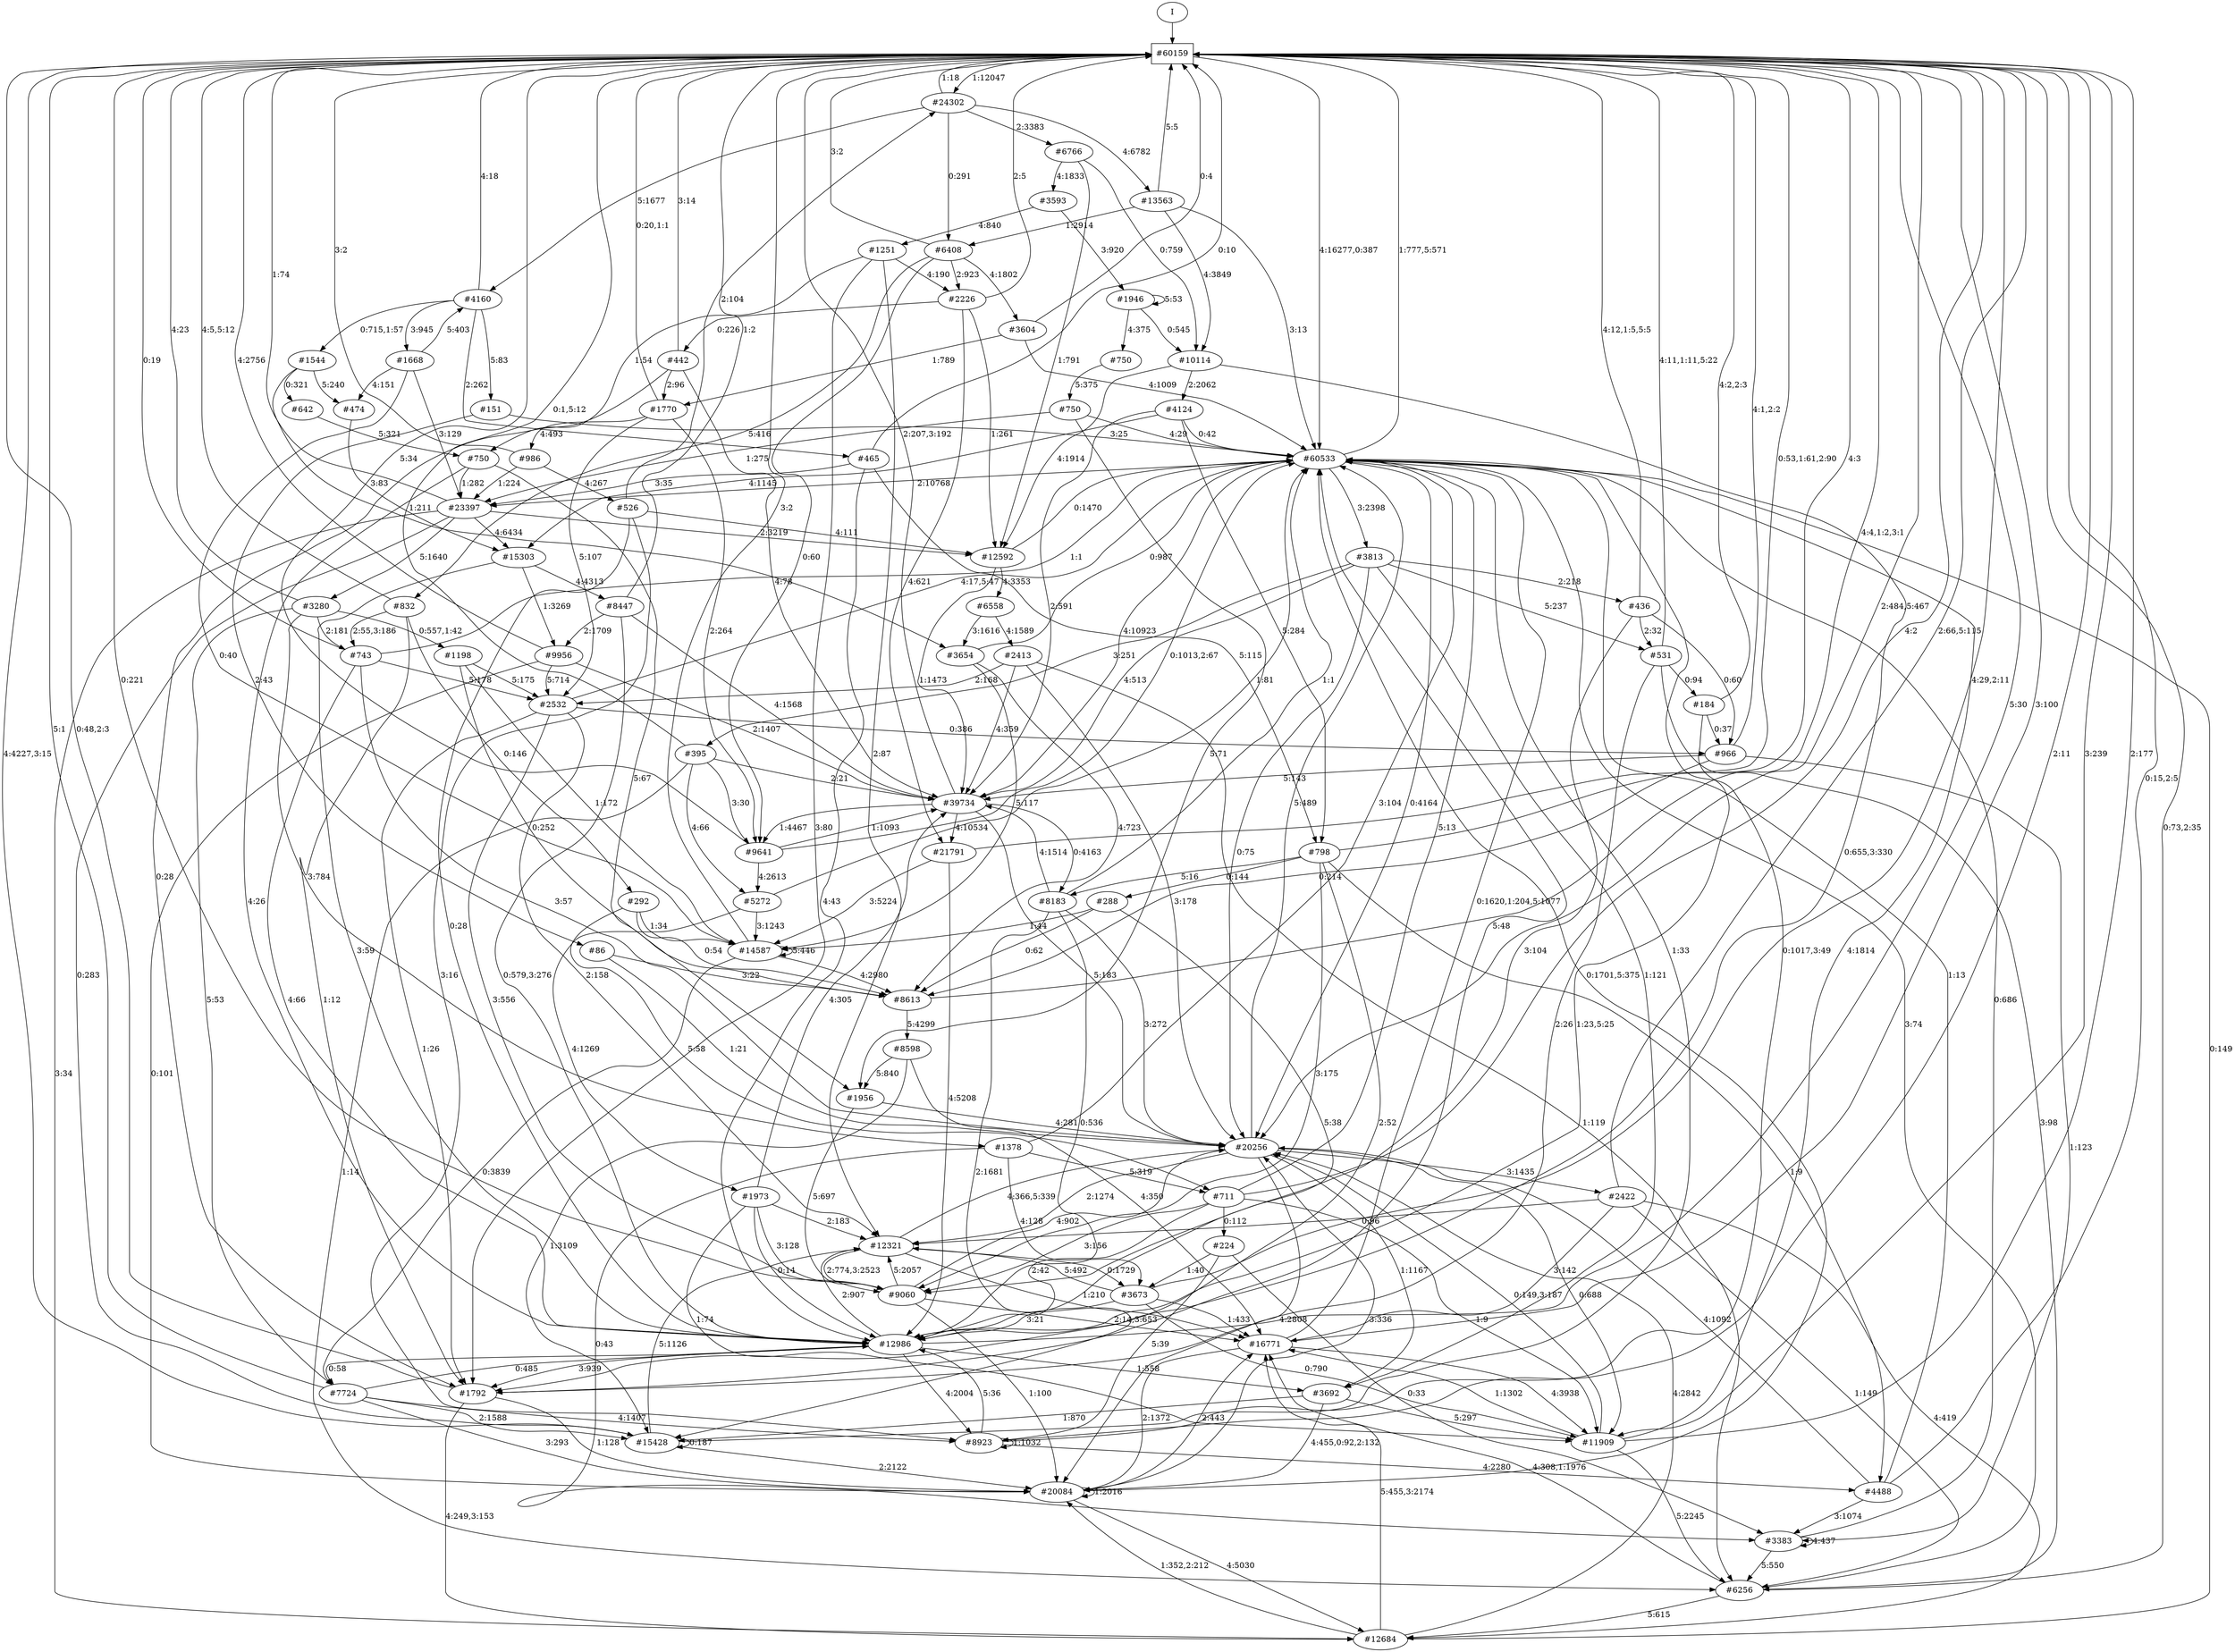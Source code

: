 // produced with flexfringe from git commitd1cf04ada0831d0605a3651971ef9a02091d8823
// dfasat/flexfringe -h=alergia -d=alergia_data -o=experiments/flexfringe_pautomac_study/flexfringe_data/exp6_n10_x0_w1_a1_b0_f1_I0_J0_K0_t1_l0_p0_01dfa -n=10 -x=0 -w=1 -a=1 -b=0 -f=1 -I=0 -J=0 -K=0 -t=1 -l=0 -p=0.01 /Users/nicholasrenninger/Google Drive/Grad School/specification learning/code/DPFA_DTS_product_experiment/dfasatInvestigations/experiments/flexfringe_pautomac_study/flexfringe_data/flexfringe_pautomac_study_train 
digraph DFA {
	0 [label="root" shape=box];
		I -> 0;
	0 [ label="#60159"  ];
		0 -> 1 [label="4:16277,0:387"  ];
		0 -> 2 [label="2:484,5:467"  ];
		0 -> 3 [label="1:12047"  ];
		0 -> 2969 [label="3:239"  ];
	1 [ label="#60533"  ];
		1 -> 0 [label="1:777,5:571"  ];
		1 -> 2 [label="0:4164"  ];
		1 -> 10 [label="4:10923"  ];
		1 -> 20 [label="2:10768"  ];
		1 -> 465 [label="3:2398"  ];
	10 [ label="#39734"  ];
		10 -> 0 [label="2:207,3:192"  ];
		10 -> 2 [label="5:183"  ];
		10 -> 11 [label="4:10534"  ];
		10 -> 13 [label="0:4163"  ];
		10 -> 252 [label="1:4467"  ];
	11 [ label="#21791"  ];
		11 -> 0 [label="0:53,1:61,2:90"  ];
		11 -> 12 [label="4:5208"  ];
		11 -> 50 [label="3:5224"  ];
	12 [ label="#12986"  ];
		12 -> 0 [label="5:30"  ];
		12 -> 51 [label="0:58"  ];
		12 -> 703 [label="2:907"  ];
		12 -> 2865 [label="1:558"  ];
		12 -> 1890 [label="4:2004"  ];
		12 -> 2311 [label="3:939"  ];
	1890 [ label="#8923"  ];
		1890 -> 0 [label="2:11"  ];
		1890 -> 1 [label="0:1017,3:49"  ];
		1890 -> 12 [label="5:36"  ];
		1890 -> 1890 [label="1:1032"  ];
		1890 -> 2264 [label="4:2280"  ];
	2264 [ label="#4488"  ];
		2264 -> 0 [label="0:15,2:5"  ];
		2264 -> 1 [label="1:13"  ];
		2264 -> 2 [label="4:1092"  ];
		2264 -> 2265 [label="3:1074"  ];
	2265 [ label="#3383"  ];
		2265 -> 1 [label="0:686"  ];
		2265 -> 2970 [label="5:550"  ];
		2265 -> 2265 [label="4:437"  ];
	2311 [ label="#1792"  ];
		2311 -> 0 [label="0:48,2:3"  ];
		2311 -> 1 [label="5:48"  ];
		2311 -> 145 [label="1:128"  ];
		2311 -> 146 [label="4:249,3:153"  ];
	50 [ label="#14587"  ];
		50 -> 0 [label="3:2"  ];
		50 -> 50 [label="5:446"  ];
		50 -> 51 [label="0:3839"  ];
		50 -> 109 [label="4:2980"  ];
	109 [ label="#8613"  ];
		109 -> 0 [label="4:4,1:2,3:1"  ];
		109 -> 110 [label="5:4299"  ];
	110 [ label="#8598"  ];
		110 -> 2968 [label="4:350"  ];
		110 -> 3829 [label="1:3109"  ];
		110 -> 3926 [label="5:840"  ];
	3926 [ label="#1956"  ];
		3926 -> 2 [label="4:281"  ];
		3926 -> 704 [label="5:697"  ];
	51 [ label="#7724"  ];
		51 -> 0 [label="5:1"  ];
		51 -> 12 [label="0:485"  ];
		51 -> 145 [label="3:293"  ];
		51 -> 1890 [label="4:1407"  ];
		51 -> 3829 [label="2:1588"  ];
	13 [ label="#8183"  ];
		13 -> 1 [label="1:1"  ];
		13 -> 2 [label="3:272"  ];
		13 -> 10 [label="4:1514"  ];
		13 -> 12 [label="0:536"  ];
		13 -> 3829 [label="2:1681"  ];
	252 [ label="#9641"  ];
		252 -> 0 [label="5:34"  ];
		252 -> 1 [label="0:1013,2:67"  ];
		252 -> 10 [label="1:1093"  ];
		252 -> 253 [label="4:2613"  ];
	253 [ label="#5272"  ];
		253 -> 1 [label="1:81"  ];
		253 -> 50 [label="3:1243"  ];
		253 -> 1657 [label="4:1269"  ];
	1657 [ label="#1973"  ];
		1657 -> 10 [label="4:305"  ];
		1657 -> 12 [label="0:14"  ];
		1657 -> 703 [label="2:183"  ];
		1657 -> 704 [label="3:128"  ];
		1657 -> 2969 [label="1:74"  ];
	2 [ label="#20256"  ];
		2 -> 1 [label="5:489"  ];
		2 -> 145 [label="4:2808"  ];
		2 -> 703 [label="2:1274"  ];
		2 -> 2865 [label="1:1167"  ];
		2 -> 2969 [label="0:688"  ];
		2 -> 1900 [label="3:1435"  ];
	145 [ label="#20084"  ];
		145 -> 1 [label="0:1701,5:375"  ];
		145 -> 2 [label="3:336"  ];
		145 -> 145 [label="1:2016"  ];
		145 -> 146 [label="4:5030"  ];
		145 -> 2968 [label="2:443"  ];
	146 [ label="#12684"  ];
		146 -> 1 [label="0:149"  ];
		146 -> 2 [label="4:2842"  ];
		146 -> 145 [label="1:352,2:212"  ];
		146 -> 2968 [label="5:455,3:2174"  ];
	2968 [ label="#16771"  ];
		2968 -> 0 [label="3:100"  ];
		2968 -> 1 [label="0:1620,1:204,5:1077"  ];
		2968 -> 145 [label="2:1372"  ];
		2968 -> 2969 [label="4:3938"  ];
	2969 [ label="#11909"  ];
		2969 -> 0 [label="2:177"  ];
		2969 -> 1 [label="4:1814"  ];
		2969 -> 2 [label="0:149,3:187"  ];
		2969 -> 2968 [label="1:1302"  ];
		2969 -> 2970 [label="5:2245"  ];
	2970 [ label="#6256"  ];
		2970 -> 0 [label="0:73,2:35"  ];
		2970 -> 1 [label="3:74"  ];
		2970 -> 146 [label="5:615"  ];
		2970 -> 2968 [label="4:308,1:1976"  ];
	2865 [ label="#3692"  ];
		2865 -> 145 [label="4:455,0:92,2:132"  ];
		2865 -> 2969 [label="5:297"  ];
		2865 -> 3829 [label="1:870"  ];
	3829 [ label="#15428"  ];
		3829 -> 0 [label="4:4227,3:15"  ];
		3829 -> 1 [label="1:33"  ];
		3829 -> 145 [label="2:2122"  ];
		3829 -> 703 [label="5:1126"  ];
		3829 -> 3829 [label="0:187"  ];
	703 [ label="#12321"  ];
		703 -> 2 [label="4:366,5:339"  ];
		703 -> 704 [label="2:774,3:2523"  ];
		703 -> 2968 [label="1:210"  ];
		703 -> 1838 [label="0:1729"  ];
	1838 [ label="#3673"  ];
		1838 -> 0 [label="4:29,2:11"  ];
		1838 -> 12 [label="3:21"  ];
		1838 -> 703 [label="5:492"  ];
		1838 -> 2968 [label="1:433"  ];
		1838 -> 2969 [label="0:790"  ];
	704 [ label="#9060"  ];
		704 -> 0 [label="0:221"  ];
		704 -> 2 [label="4:902"  ];
		704 -> 145 [label="1:100"  ];
		704 -> 703 [label="5:2057"  ];
		704 -> 2968 [label="2:14,3:653"  ];
	1900 [ label="#2422"  ];
		1900 -> 0 [label="2:66,5:115"  ];
		1900 -> 146 [label="4:419"  ];
		1900 -> 703 [label="0:96"  ];
		1900 -> 2968 [label="3:142"  ];
		1900 -> 2970 [label="1:149"  ];
	20 [ label="#23397"  ];
		20 -> 0 [label="1:74"  ];
		20 -> 124 [label="4:6434"  ];
		20 -> 146 [label="3:34"  ];
		20 -> 225 [label="2:3219"  ];
		20 -> 244 [label="5:1640"  ];
		20 -> 3829 [label="0:283"  ];
	124 [ label="#15303"  ];
		124 -> 12 [label="3:59"  ];
		124 -> 125 [label="1:3269"  ];
		124 -> 434 [label="4:4313"  ];
	434 [ label="#8447"  ];
		434 -> 0 [label="1:2"  ];
		434 -> 10 [label="4:1568"  ];
		434 -> 12 [label="0:579,3:276"  ];
		434 -> 125 [label="2:1709"  ];
	125 [ label="#9956"  ];
		125 -> 0 [label="4:2756"  ];
		125 -> 10 [label="2:1407"  ];
		125 -> 145 [label="0:101"  ];
		125 -> 997 [label="5:714"  ];
	997 [ label="#2532"  ];
		997 -> 1 [label="4:17,5:47"  ];
		997 -> 703 [label="2:158"  ];
		997 -> 704 [label="3:556"  ];
		997 -> 998 [label="0:386"  ];
		997 -> 2311 [label="1:26"  ];
	998 [ label="#966"  ];
		998 -> 0 [label="4:1,2:2"  ];
		998 -> 10 [label="5:143"  ];
		998 -> 109 [label="0:214"  ];
		998 -> 2265 [label="1:123"  ];
	225 [ label="#12592"  ];
		225 -> 1 [label="0:1470"  ];
		225 -> 10 [label="1:1473"  ];
		225 -> 269 [label="4:3353"  ];
	269 [ label="#6558"  ];
		269 -> 270 [label="3:1616"  ];
		269 -> 932 [label="4:1589"  ];
	932 [ label="#2413"  ];
		932 -> 2 [label="3:178"  ];
		932 -> 10 [label="4:359"  ];
		932 -> 2970 [label="1:119"  ];
		932 -> 997 [label="2:168"  ];
	270 [ label="#3654"  ];
		270 -> 1 [label="0:987"  ];
		270 -> 50 [label="5:117"  ];
		270 -> 109 [label="4:723"  ];
	244 [ label="#3280"  ];
		244 -> 0 [label="4:23"  ];
		244 -> 51 [label="5:53"  ];
		244 -> 245 [label="0:557,1:42"  ];
		244 -> 1415 [label="3:784"  ];
		244 -> 4409 [label="2:181"  ];
	245 [ label="#1198"  ];
		245 -> 50 [label="1:172"  ];
		245 -> 109 [label="0:252"  ];
		245 -> 997 [label="5:175"  ];
	4409 [ label="#743"  ];
		4409 -> 0 [label="0:19"  ];
		4409 -> 1 [label="1:1"  ];
		4409 -> 2 [label="3:57"  ];
		4409 -> 12 [label="4:66"  ];
		4409 -> 997 [label="5:178"  ];
	1415 [ label="#1378"  ];
		1415 -> 1 [label="3:104"  ];
		1415 -> 2848 [label="5:319"  ];
		1415 -> 1838 [label="4:128"  ];
		1415 -> 2265 [label="0:43"  ];
	2848 [ label="#711"  ];
		2848 -> 0 [label="4:2"  ];
		2848 -> 1 [label="5:13"  ];
		2848 -> 12 [label="2:42"  ];
		2848 -> 704 [label="3:156"  ];
		2848 -> 2969 [label="1:9"  ];
		2848 -> 4636 [label="0:112"  ];
	4636 [ label="#224"  ];
		4636 -> 1838 [label="1:40"  ];
		4636 -> 1890 [label="5:39"  ];
		4636 -> 2265 [label="0:33"  ];
	465 [ label="#3813"  ];
		465 -> 2 [label="0:75"  ];
		465 -> 10 [label="4:513"  ];
		465 -> 2865 [label="1:121"  ];
		465 -> 2350 [label="2:218"  ];
		465 -> 9824 [label="3:251"  ];
		465 -> 41715 [label="5:237"  ];
	2350 [ label="#436"  ];
		2350 -> 0 [label="4:12,1:5,5:5"  ];
		2350 -> 704 [label="3:104"  ];
		2350 -> 998 [label="0:60"  ];
		2350 -> 41715 [label="2:32"  ];
	41715 [ label="#531"  ];
		41715 -> 0 [label="4:11,1:11,5:22"  ];
		41715 -> 2970 [label="3:98"  ];
		41715 -> 2311 [label="2:26"  ];
		41715 -> 61203 [label="0:94"  ];
	61203 [ label="#184"  ];
		61203 -> 0 [label="4:2,2:3"  ];
		61203 -> 12 [label="1:23,5:25"  ];
		61203 -> 998 [label="0:37"  ];
	9824 [ label="#395"  ];
		9824 -> 0 [label="0:1,5:12"  ];
		9824 -> 10 [label="2:21"  ];
		9824 -> 252 [label="3:30"  ];
		9824 -> 253 [label="4:66"  ];
		9824 -> 2970 [label="1:14"  ];
	3 [ label="#24302"  ];
		3 -> 0 [label="1:18"  ];
		3 -> 4 [label="4:6782"  ];
		3 -> 15 [label="0:291"  ];
		3 -> 48 [label="5:1677"  ];
		3 -> 204 [label="2:3383"  ];
	4 [ label="#13563"  ];
		4 -> 0 [label="5:5"  ];
		4 -> 1 [label="3:13"  ];
		4 -> 5 [label="4:3849"  ];
		4 -> 15 [label="1:2914"  ];
	5 [ label="#10114"  ];
		5 -> 6 [label="2:2062"  ];
		5 -> 12 [label="0:655,3:330"  ];
		5 -> 225 [label="4:1914"  ];
	6 [ label="#4124"  ];
		6 -> 1 [label="0:42"  ];
		6 -> 10 [label="2:591"  ];
		6 -> 124 [label="4:1145"  ];
		6 -> 600 [label="5:284"  ];
	600 [ label="#798"  ];
		600 -> 0 [label="4:3"  ];
		600 -> 13 [label="5:16"  ];
		600 -> 704 [label="3:175"  ];
		600 -> 2264 [label="1:9"  ];
		600 -> 2311 [label="2:52"  ];
		600 -> 9359 [label="0:144"  ];
	9359 [ label="#288"  ];
		9359 -> 12 [label="5:38"  ];
		9359 -> 50 [label="1:44"  ];
		9359 -> 109 [label="0:62"  ];
	15 [ label="#6408"  ];
		15 -> 0 [label="3:2"  ];
		15 -> 16 [label="4:1802"  ];
		15 -> 252 [label="0:60"  ];
		15 -> 559 [label="2:923"  ];
		15 -> 1057 [label="5:416"  ];
	16 [ label="#3604"  ];
		16 -> 0 [label="0:4"  ];
		16 -> 1 [label="4:1009"  ];
		16 -> 92 [label="1:789"  ];
	92 [ label="#1770"  ];
		92 -> 0 [label="0:20,1:1"  ];
		92 -> 252 [label="2:264"  ];
		92 -> 262 [label="4:493"  ];
		92 -> 997 [label="5:107"  ];
	262 [ label="#986"  ];
		262 -> 0 [label="3:2"  ];
		262 -> 20 [label="1:224"  ];
		262 -> 263 [label="4:267"  ];
	263 [ label="#526"  ];
		263 -> 3 [label="2:104"  ];
		263 -> 12 [label="0:28"  ];
		263 -> 225 [label="4:111"  ];
		263 -> 1890 [label="3:16"  ];
	559 [ label="#2226"  ];
		559 -> 0 [label="2:5"  ];
		559 -> 11 [label="4:621"  ];
		559 -> 225 [label="1:261"  ];
		559 -> 1097 [label="0:226"  ];
	1097 [ label="#442"  ];
		1097 -> 0 [label="3:14"  ];
		1097 -> 10 [label="4:78"  ];
		1097 -> 92 [label="2:96"  ];
		1097 -> 2311 [label="0:28"  ];
	1057 [ label="#832"  ];
		1057 -> 0 [label="4:5,5:12"  ];
		1057 -> 2311 [label="1:12"  ];
		1057 -> 4067 [label="0:146"  ];
		1057 -> 4409 [label="2:55,3:186"  ];
	4067 [ label="#292"  ];
		4067 -> 50 [label="1:34"  ];
		4067 -> 109 [label="0:54"  ];
		4067 -> 2848 [label="5:58"  ];
	204 [ label="#6766"  ];
		204 -> 5 [label="0:759"  ];
		204 -> 205 [label="4:1833"  ];
		204 -> 225 [label="1:791"  ];
	205 [ label="#3593"  ];
		205 -> 206 [label="4:840"  ];
		205 -> 339 [label="3:920"  ];
	206 [ label="#1251"  ];
		206 -> 559 [label="4:190"  ];
		206 -> 703 [label="2:87"  ];
		206 -> 963 [label="1:54"  ];
		206 -> 2311 [label="3:80"  ];
	339 [ label="#1946"  ];
		339 -> 5 [label="0:545"  ];
		339 -> 339 [label="5:53"  ];
		339 -> 573 [label="4:375"  ];
	573 [ label="#750"  ];
		573 -> 574 [label="5:375"  ];
	574 [ label="#750"  ];
		574 -> 1 [label="4:29"  ];
		574 -> 20 [label="1:275"  ];
		574 -> 3926 [label="5:71"  ];
	48 [ label="#4160"  ];
		48 -> 0 [label="4:18"  ];
		48 -> 49 [label="2:262"  ];
		48 -> 200 [label="0:715,1:57"  ];
		48 -> 314 [label="3:945"  ];
		48 -> 868 [label="5:83"  ];
	200 [ label="#1544"  ];
		200 -> 251 [label="5:240"  ];
		200 -> 270 [label="1:211"  ];
		200 -> 962 [label="0:321"  ];
	962 [ label="#642"  ];
		962 -> 963 [label="5:321"  ];
	963 [ label="#750"  ];
		963 -> 12 [label="4:26"  ];
		963 -> 20 [label="1:282"  ];
		963 -> 3926 [label="5:67"  ];
	251 [ label="#474"  ];
		251 -> 124 [label="3:83"  ];
	49 [ label="#465"  ];
		49 -> 0 [label="0:10"  ];
		49 -> 12 [label="4:43"  ];
		49 -> 20 [label="3:35"  ];
		49 -> 600 [label="5:115"  ];
	868 [ label="#151"  ];
		868 -> 1 [label="3:25"  ];
		868 -> 5854 [label="2:43"  ];
	5854 [ label="#86"  ];
		5854 -> 2 [label="1:21"  ];
		5854 -> 109 [label="3:22"  ];
	314 [ label="#1668"  ];
		314 -> 48 [label="5:403"  ];
		314 -> 20 [label="3:129"  ];
		314 -> 50 [label="0:40"  ];
		314 -> 251 [label="4:151"  ];
}
